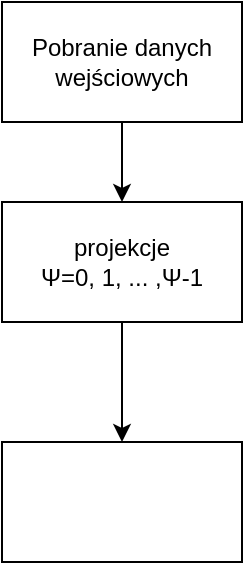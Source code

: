 <mxfile version="13.6.4" type="github">
  <diagram id="C5RBs43oDa-KdzZeNtuy" name="Page-1">
    <mxGraphModel dx="862" dy="461" grid="1" gridSize="10" guides="1" tooltips="1" connect="1" arrows="1" fold="1" page="1" pageScale="1" pageWidth="827" pageHeight="1169" background="#FFFFFF" math="0" shadow="0">
      <root>
        <mxCell id="WIyWlLk6GJQsqaUBKTNV-0" />
        <mxCell id="WIyWlLk6GJQsqaUBKTNV-1" parent="WIyWlLk6GJQsqaUBKTNV-0" />
        <mxCell id="2b1jSWqO3XOjAtLOjISE-2" value="" style="edgeStyle=orthogonalEdgeStyle;rounded=0;orthogonalLoop=1;jettySize=auto;html=1;" edge="1" parent="WIyWlLk6GJQsqaUBKTNV-1" source="WIyWlLk6GJQsqaUBKTNV-3" target="2b1jSWqO3XOjAtLOjISE-0">
          <mxGeometry relative="1" as="geometry" />
        </mxCell>
        <mxCell id="WIyWlLk6GJQsqaUBKTNV-3" value="Pobranie danych wejściowych" style="rounded=1;whiteSpace=wrap;html=1;fontSize=12;glass=0;strokeWidth=1;shadow=0;arcSize=0;" parent="WIyWlLk6GJQsqaUBKTNV-1" vertex="1">
          <mxGeometry x="320" y="60" width="120" height="60" as="geometry" />
        </mxCell>
        <mxCell id="2b1jSWqO3XOjAtLOjISE-4" value="" style="edgeStyle=orthogonalEdgeStyle;rounded=0;orthogonalLoop=1;jettySize=auto;html=1;" edge="1" parent="WIyWlLk6GJQsqaUBKTNV-1" source="2b1jSWqO3XOjAtLOjISE-0" target="2b1jSWqO3XOjAtLOjISE-3">
          <mxGeometry relative="1" as="geometry" />
        </mxCell>
        <mxCell id="2b1jSWqO3XOjAtLOjISE-0" value="&lt;div&gt;projekcje &lt;br&gt;&lt;/div&gt;&lt;div&gt;&lt;span lang=&quot;grc&quot;&gt;Ψ=0, 1, ... ,&lt;/span&gt;&lt;span lang=&quot;grc&quot;&gt;Ψ-1&lt;/span&gt;&lt;/div&gt;" style="rounded=1;whiteSpace=wrap;html=1;arcSize=0;" vertex="1" parent="WIyWlLk6GJQsqaUBKTNV-1">
          <mxGeometry x="320" y="160" width="120" height="60" as="geometry" />
        </mxCell>
        <mxCell id="2b1jSWqO3XOjAtLOjISE-3" value="" style="rounded=0;whiteSpace=wrap;html=1;" vertex="1" parent="WIyWlLk6GJQsqaUBKTNV-1">
          <mxGeometry x="320" y="280" width="120" height="60" as="geometry" />
        </mxCell>
      </root>
    </mxGraphModel>
  </diagram>
</mxfile>
